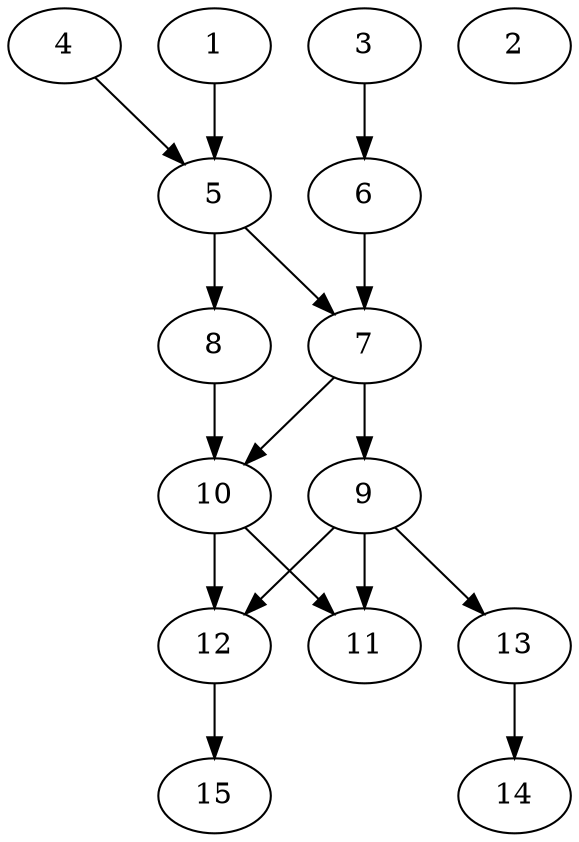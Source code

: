 // DAG automatically generated by daggen at Thu Oct  3 13:59:26 2019
// ./daggen --dot -n 15 --ccr 0.3 --fat 0.5 --regular 0.5 --density 0.9 --mindata 5242880 --maxdata 52428800 
digraph G {
  1 [size="171997867", alpha="0.05", expect_size="51599360"] 
  1 -> 5 [size ="51599360"]
  2 [size="110226773", alpha="0.01", expect_size="33068032"] 
  3 [size="150422187", alpha="0.08", expect_size="45126656"] 
  3 -> 6 [size ="45126656"]
  4 [size="33426773", alpha="0.04", expect_size="10028032"] 
  4 -> 5 [size ="10028032"]
  5 [size="46015147", alpha="0.17", expect_size="13804544"] 
  5 -> 7 [size ="13804544"]
  5 -> 8 [size ="13804544"]
  6 [size="20599467", alpha="0.20", expect_size="6179840"] 
  6 -> 7 [size ="6179840"]
  7 [size="19797333", alpha="0.06", expect_size="5939200"] 
  7 -> 9 [size ="5939200"]
  7 -> 10 [size ="5939200"]
  8 [size="143674027", alpha="0.03", expect_size="43102208"] 
  8 -> 10 [size ="43102208"]
  9 [size="56166400", alpha="0.12", expect_size="16849920"] 
  9 -> 11 [size ="16849920"]
  9 -> 12 [size ="16849920"]
  9 -> 13 [size ="16849920"]
  10 [size="122060800", alpha="0.05", expect_size="36618240"] 
  10 -> 11 [size ="36618240"]
  10 -> 12 [size ="36618240"]
  11 [size="71802880", alpha="0.04", expect_size="21540864"] 
  12 [size="112797013", alpha="0.17", expect_size="33839104"] 
  12 -> 15 [size ="33839104"]
  13 [size="117906773", alpha="0.12", expect_size="35372032"] 
  13 -> 14 [size ="35372032"]
  14 [size="22623573", alpha="0.00", expect_size="6787072"] 
  15 [size="54152533", alpha="0.18", expect_size="16245760"] 
}
